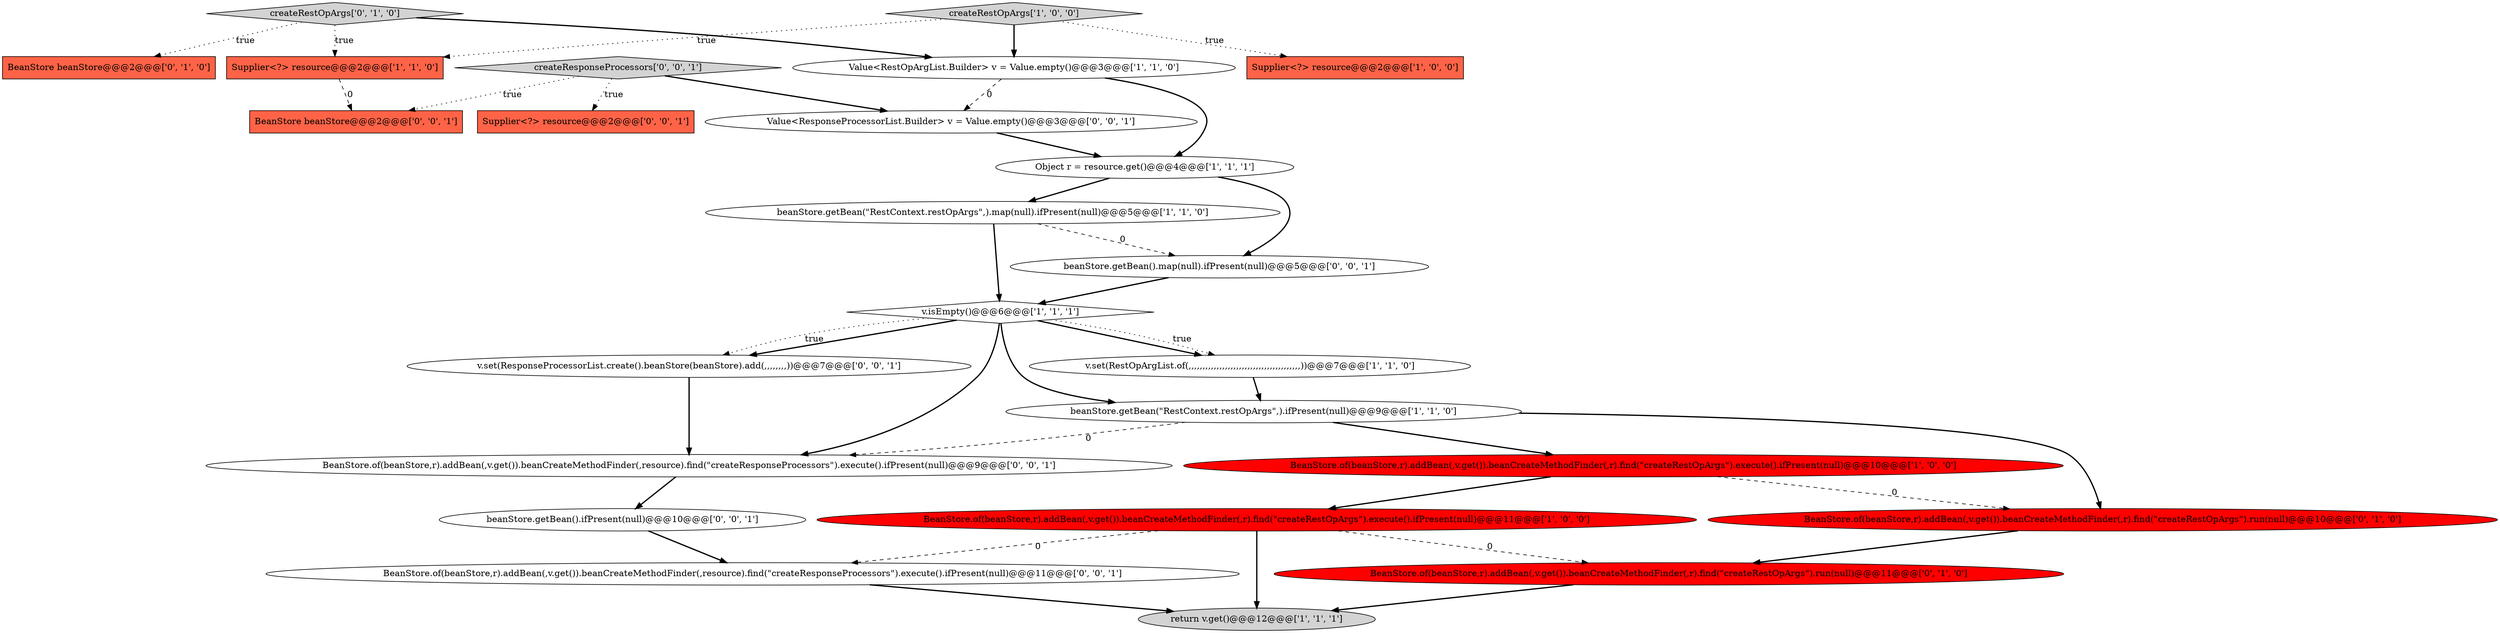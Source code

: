 digraph {
4 [style = filled, label = "beanStore.getBean(\"RestContext.restOpArgs\",).ifPresent(null)@@@9@@@['1', '1', '0']", fillcolor = white, shape = ellipse image = "AAA0AAABBB1BBB"];
14 [style = filled, label = "createRestOpArgs['0', '1', '0']", fillcolor = lightgray, shape = diamond image = "AAA0AAABBB2BBB"];
5 [style = filled, label = "Value<RestOpArgList.Builder> v = Value.empty()@@@3@@@['1', '1', '0']", fillcolor = white, shape = ellipse image = "AAA0AAABBB1BBB"];
15 [style = filled, label = "BeanStore.of(beanStore,r).addBean(,v.get()).beanCreateMethodFinder(,r).find(\"createRestOpArgs\").run(null)@@@10@@@['0', '1', '0']", fillcolor = red, shape = ellipse image = "AAA1AAABBB2BBB"];
11 [style = filled, label = "BeanStore.of(beanStore,r).addBean(,v.get()).beanCreateMethodFinder(,r).find(\"createRestOpArgs\").execute().ifPresent(null)@@@11@@@['1', '0', '0']", fillcolor = red, shape = ellipse image = "AAA1AAABBB1BBB"];
18 [style = filled, label = "v.set(ResponseProcessorList.create().beanStore(beanStore).add(,,,,,,,,))@@@7@@@['0', '0', '1']", fillcolor = white, shape = ellipse image = "AAA0AAABBB3BBB"];
9 [style = filled, label = "BeanStore.of(beanStore,r).addBean(,v.get()).beanCreateMethodFinder(,r).find(\"createRestOpArgs\").execute().ifPresent(null)@@@10@@@['1', '0', '0']", fillcolor = red, shape = ellipse image = "AAA1AAABBB1BBB"];
20 [style = filled, label = "BeanStore beanStore@@@2@@@['0', '0', '1']", fillcolor = tomato, shape = box image = "AAA0AAABBB3BBB"];
10 [style = filled, label = "v.isEmpty()@@@6@@@['1', '1', '1']", fillcolor = white, shape = diamond image = "AAA0AAABBB1BBB"];
3 [style = filled, label = "Object r = resource.get()@@@4@@@['1', '1', '1']", fillcolor = white, shape = ellipse image = "AAA0AAABBB1BBB"];
8 [style = filled, label = "beanStore.getBean(\"RestContext.restOpArgs\",).map(null).ifPresent(null)@@@5@@@['1', '1', '0']", fillcolor = white, shape = ellipse image = "AAA0AAABBB1BBB"];
21 [style = filled, label = "createResponseProcessors['0', '0', '1']", fillcolor = lightgray, shape = diamond image = "AAA0AAABBB3BBB"];
13 [style = filled, label = "BeanStore beanStore@@@2@@@['0', '1', '0']", fillcolor = tomato, shape = box image = "AAA0AAABBB2BBB"];
1 [style = filled, label = "createRestOpArgs['1', '0', '0']", fillcolor = lightgray, shape = diamond image = "AAA0AAABBB1BBB"];
19 [style = filled, label = "BeanStore.of(beanStore,r).addBean(,v.get()).beanCreateMethodFinder(,resource).find(\"createResponseProcessors\").execute().ifPresent(null)@@@9@@@['0', '0', '1']", fillcolor = white, shape = ellipse image = "AAA0AAABBB3BBB"];
0 [style = filled, label = "return v.get()@@@12@@@['1', '1', '1']", fillcolor = lightgray, shape = ellipse image = "AAA0AAABBB1BBB"];
23 [style = filled, label = "beanStore.getBean().ifPresent(null)@@@10@@@['0', '0', '1']", fillcolor = white, shape = ellipse image = "AAA0AAABBB3BBB"];
6 [style = filled, label = "Supplier<?> resource@@@2@@@['1', '1', '0']", fillcolor = tomato, shape = box image = "AAA0AAABBB1BBB"];
22 [style = filled, label = "beanStore.getBean().map(null).ifPresent(null)@@@5@@@['0', '0', '1']", fillcolor = white, shape = ellipse image = "AAA0AAABBB3BBB"];
7 [style = filled, label = "v.set(RestOpArgList.of(,,,,,,,,,,,,,,,,,,,,,,,,,,,,,,,,,,,,,,,,))@@@7@@@['1', '1', '0']", fillcolor = white, shape = ellipse image = "AAA0AAABBB1BBB"];
12 [style = filled, label = "BeanStore.of(beanStore,r).addBean(,v.get()).beanCreateMethodFinder(,r).find(\"createRestOpArgs\").run(null)@@@11@@@['0', '1', '0']", fillcolor = red, shape = ellipse image = "AAA1AAABBB2BBB"];
17 [style = filled, label = "Supplier<?> resource@@@2@@@['0', '0', '1']", fillcolor = tomato, shape = box image = "AAA0AAABBB3BBB"];
2 [style = filled, label = "Supplier<?> resource@@@2@@@['1', '0', '0']", fillcolor = tomato, shape = box image = "AAA0AAABBB1BBB"];
24 [style = filled, label = "BeanStore.of(beanStore,r).addBean(,v.get()).beanCreateMethodFinder(,resource).find(\"createResponseProcessors\").execute().ifPresent(null)@@@11@@@['0', '0', '1']", fillcolor = white, shape = ellipse image = "AAA0AAABBB3BBB"];
16 [style = filled, label = "Value<ResponseProcessorList.Builder> v = Value.empty()@@@3@@@['0', '0', '1']", fillcolor = white, shape = ellipse image = "AAA0AAABBB3BBB"];
1->5 [style = bold, label=""];
5->3 [style = bold, label=""];
4->9 [style = bold, label=""];
16->3 [style = bold, label=""];
8->10 [style = bold, label=""];
10->18 [style = bold, label=""];
10->18 [style = dotted, label="true"];
21->20 [style = dotted, label="true"];
9->11 [style = bold, label=""];
6->20 [style = dashed, label="0"];
24->0 [style = bold, label=""];
10->19 [style = bold, label=""];
4->15 [style = bold, label=""];
18->19 [style = bold, label=""];
21->17 [style = dotted, label="true"];
7->4 [style = bold, label=""];
11->12 [style = dashed, label="0"];
3->22 [style = bold, label=""];
12->0 [style = bold, label=""];
10->7 [style = bold, label=""];
14->13 [style = dotted, label="true"];
5->16 [style = dashed, label="0"];
8->22 [style = dashed, label="0"];
23->24 [style = bold, label=""];
11->0 [style = bold, label=""];
3->8 [style = bold, label=""];
19->23 [style = bold, label=""];
11->24 [style = dashed, label="0"];
22->10 [style = bold, label=""];
10->4 [style = bold, label=""];
21->16 [style = bold, label=""];
4->19 [style = dashed, label="0"];
1->6 [style = dotted, label="true"];
15->12 [style = bold, label=""];
1->2 [style = dotted, label="true"];
10->7 [style = dotted, label="true"];
9->15 [style = dashed, label="0"];
14->5 [style = bold, label=""];
14->6 [style = dotted, label="true"];
}
